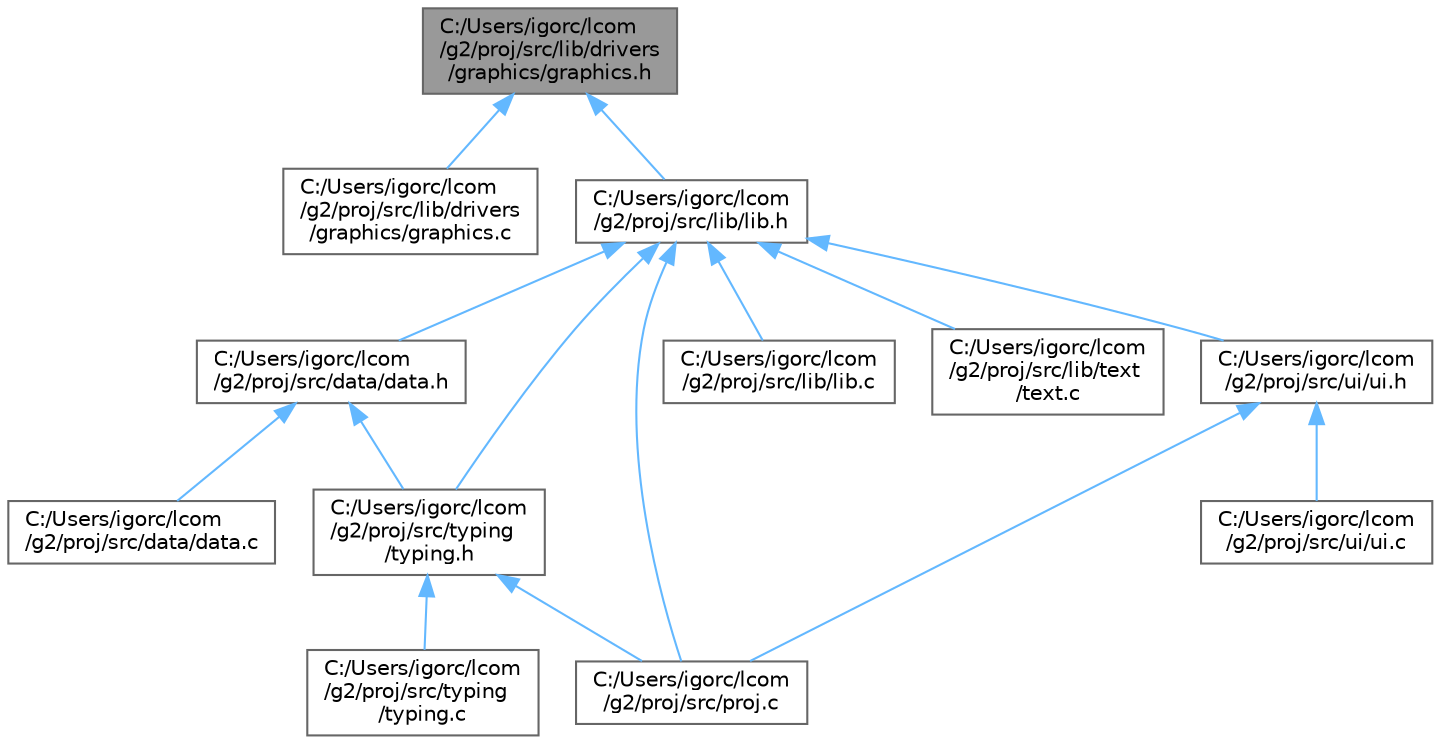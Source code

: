 digraph "C:/Users/igorc/lcom/g2/proj/src/lib/drivers/graphics/graphics.h"
{
 // LATEX_PDF_SIZE
  bgcolor="transparent";
  edge [fontname=Helvetica,fontsize=10,labelfontname=Helvetica,labelfontsize=10];
  node [fontname=Helvetica,fontsize=10,shape=box,height=0.2,width=0.4];
  Node1 [id="Node000001",label="C:/Users/igorc/lcom\l/g2/proj/src/lib/drivers\l/graphics/graphics.h",height=0.2,width=0.4,color="gray40", fillcolor="grey60", style="filled", fontcolor="black",tooltip=" "];
  Node1 -> Node2 [id="edge1_Node000001_Node000002",dir="back",color="steelblue1",style="solid",tooltip=" "];
  Node2 [id="Node000002",label="C:/Users/igorc/lcom\l/g2/proj/src/lib/drivers\l/graphics/graphics.c",height=0.2,width=0.4,color="grey40", fillcolor="white", style="filled",URL="$graphics_8c.html",tooltip=" "];
  Node1 -> Node3 [id="edge2_Node000001_Node000003",dir="back",color="steelblue1",style="solid",tooltip=" "];
  Node3 [id="Node000003",label="C:/Users/igorc/lcom\l/g2/proj/src/lib/lib.h",height=0.2,width=0.4,color="grey40", fillcolor="white", style="filled",URL="$lib_8h.html",tooltip=" "];
  Node3 -> Node4 [id="edge3_Node000003_Node000004",dir="back",color="steelblue1",style="solid",tooltip=" "];
  Node4 [id="Node000004",label="C:/Users/igorc/lcom\l/g2/proj/src/data/data.h",height=0.2,width=0.4,color="grey40", fillcolor="white", style="filled",URL="$data_8h.html",tooltip=" "];
  Node4 -> Node5 [id="edge4_Node000004_Node000005",dir="back",color="steelblue1",style="solid",tooltip=" "];
  Node5 [id="Node000005",label="C:/Users/igorc/lcom\l/g2/proj/src/data/data.c",height=0.2,width=0.4,color="grey40", fillcolor="white", style="filled",URL="$data_8c.html",tooltip=" "];
  Node4 -> Node6 [id="edge5_Node000004_Node000006",dir="back",color="steelblue1",style="solid",tooltip=" "];
  Node6 [id="Node000006",label="C:/Users/igorc/lcom\l/g2/proj/src/typing\l/typing.h",height=0.2,width=0.4,color="grey40", fillcolor="white", style="filled",URL="$typing_8h.html",tooltip=" "];
  Node6 -> Node7 [id="edge6_Node000006_Node000007",dir="back",color="steelblue1",style="solid",tooltip=" "];
  Node7 [id="Node000007",label="C:/Users/igorc/lcom\l/g2/proj/src/proj.c",height=0.2,width=0.4,color="grey40", fillcolor="white", style="filled",URL="$proj_8c.html",tooltip=" "];
  Node6 -> Node8 [id="edge7_Node000006_Node000008",dir="back",color="steelblue1",style="solid",tooltip=" "];
  Node8 [id="Node000008",label="C:/Users/igorc/lcom\l/g2/proj/src/typing\l/typing.c",height=0.2,width=0.4,color="grey40", fillcolor="white", style="filled",URL="$typing_8c.html",tooltip=" "];
  Node3 -> Node9 [id="edge8_Node000003_Node000009",dir="back",color="steelblue1",style="solid",tooltip=" "];
  Node9 [id="Node000009",label="C:/Users/igorc/lcom\l/g2/proj/src/lib/lib.c",height=0.2,width=0.4,color="grey40", fillcolor="white", style="filled",URL="$lib_8c.html",tooltip=" "];
  Node3 -> Node10 [id="edge9_Node000003_Node000010",dir="back",color="steelblue1",style="solid",tooltip=" "];
  Node10 [id="Node000010",label="C:/Users/igorc/lcom\l/g2/proj/src/lib/text\l/text.c",height=0.2,width=0.4,color="grey40", fillcolor="white", style="filled",URL="$text_8c.html",tooltip=" "];
  Node3 -> Node7 [id="edge10_Node000003_Node000007",dir="back",color="steelblue1",style="solid",tooltip=" "];
  Node3 -> Node6 [id="edge11_Node000003_Node000006",dir="back",color="steelblue1",style="solid",tooltip=" "];
  Node3 -> Node11 [id="edge12_Node000003_Node000011",dir="back",color="steelblue1",style="solid",tooltip=" "];
  Node11 [id="Node000011",label="C:/Users/igorc/lcom\l/g2/proj/src/ui/ui.h",height=0.2,width=0.4,color="grey40", fillcolor="white", style="filled",URL="$ui_8h.html",tooltip=" "];
  Node11 -> Node7 [id="edge13_Node000011_Node000007",dir="back",color="steelblue1",style="solid",tooltip=" "];
  Node11 -> Node12 [id="edge14_Node000011_Node000012",dir="back",color="steelblue1",style="solid",tooltip=" "];
  Node12 [id="Node000012",label="C:/Users/igorc/lcom\l/g2/proj/src/ui/ui.c",height=0.2,width=0.4,color="grey40", fillcolor="white", style="filled",URL="$ui_8c.html",tooltip=" "];
}
